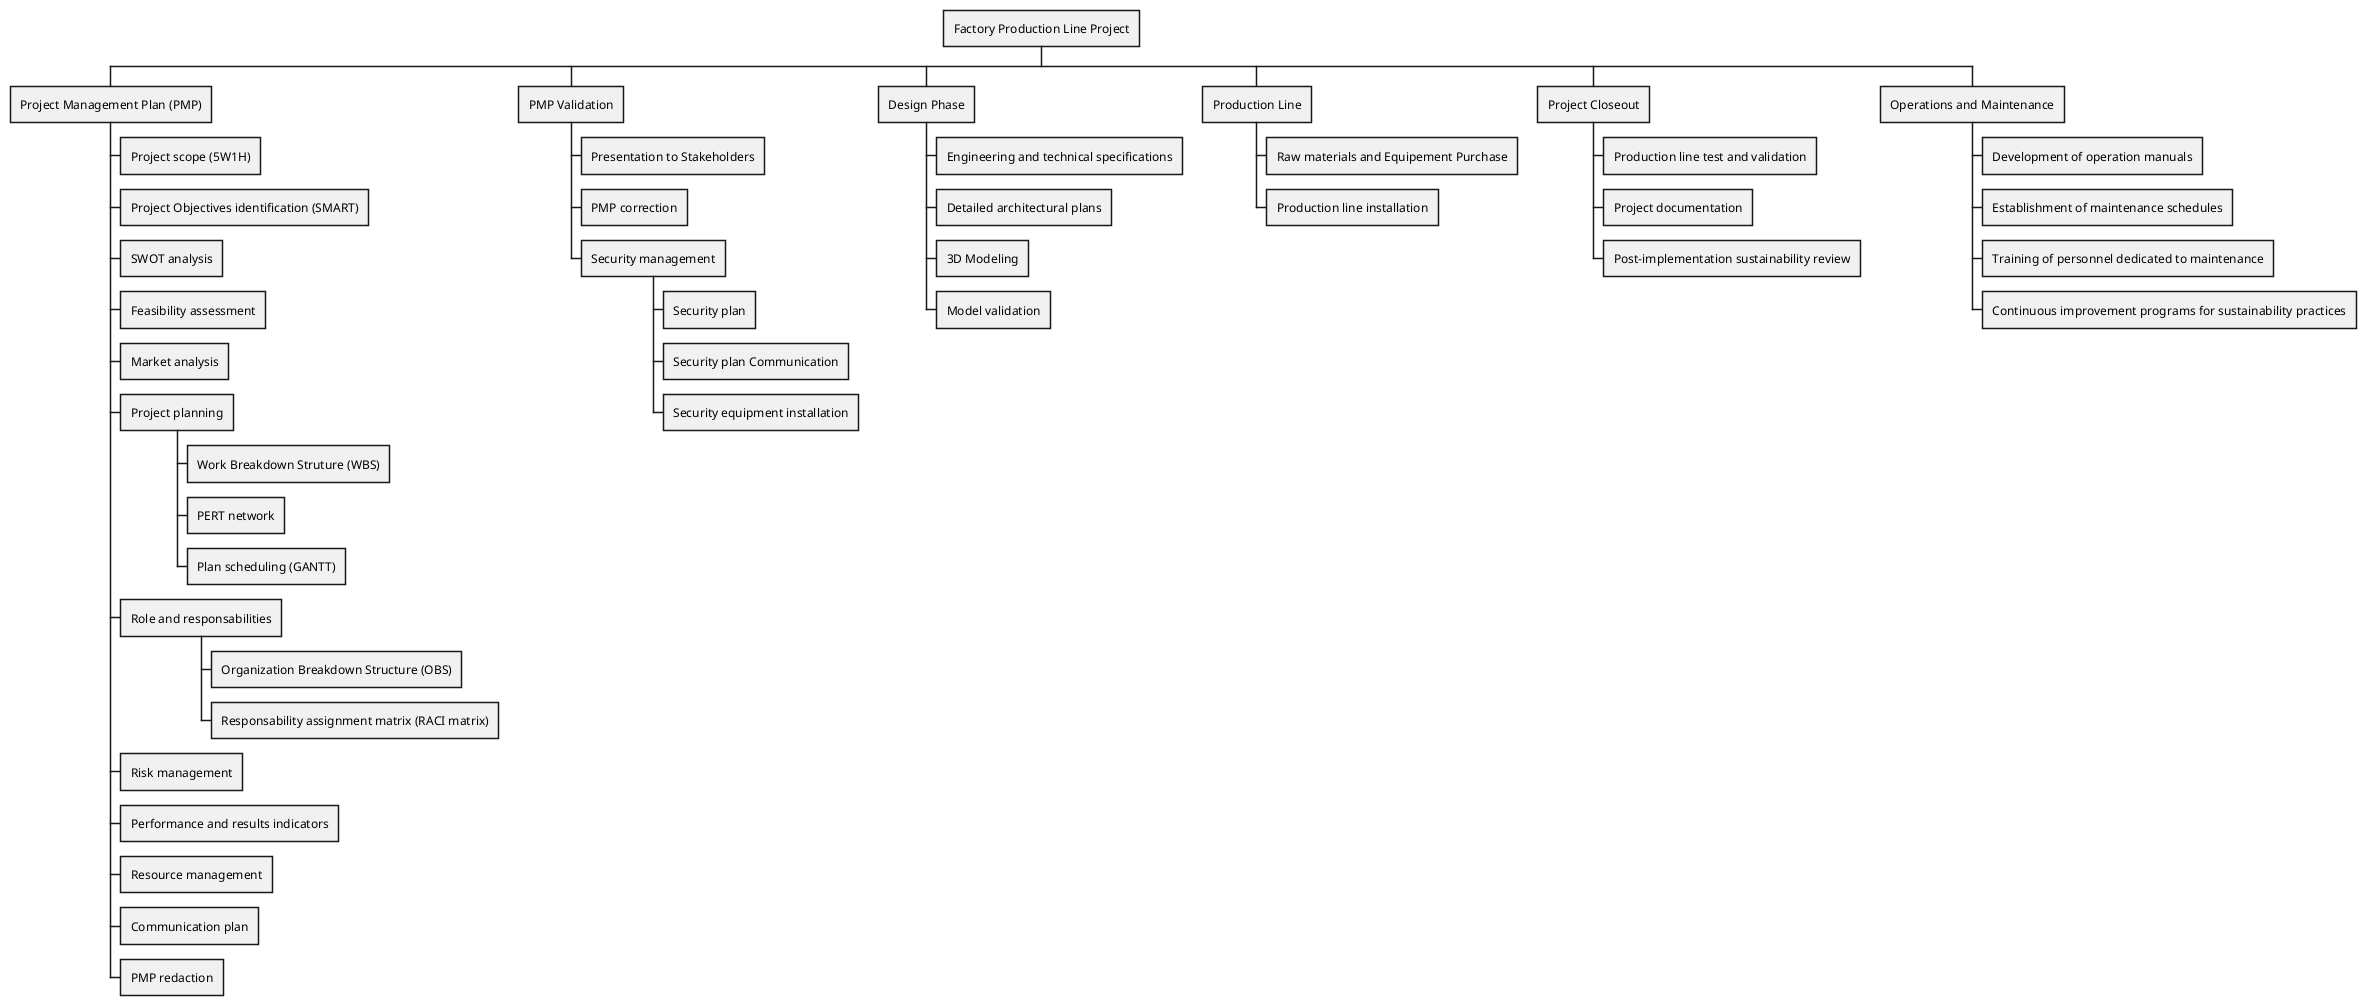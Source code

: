 @startwbs wbs
* Factory Production Line Project
** Project Management Plan (PMP)
*** Project scope (5W1H)
*** Project Objectives identification (SMART)
*** SWOT analysis
*** Feasibility assessment
*** Market analysis
*** Project planning
**** Work Breakdown Struture (WBS)
**** PERT network
**** Plan scheduling (GANTT)
*** Role and responsabilities
**** Organization Breakdown Structure (OBS)
**** Responsability assignment matrix (RACI matrix)
*** Risk management
*** Performance and results indicators
*** Resource management
*** Communication plan
*** PMP redaction

** PMP Validation
*** Presentation to Stakeholders
*** PMP correction

*** Security management
**** Security plan
**** Security plan Communication
**** Security equipment installation

** Design Phase
*** Engineering and technical specifications
*** Detailed architectural plans
*** 3D Modeling
*** Model validation

** Production Line
*** Raw materials and Equipement Purchase
*** Production line installation

** Project Closeout
*** Production line test and validation
*** Project documentation
*** Post-implementation sustainability review

** Operations and Maintenance
*** Development of operation manuals
*** Establishment of maintenance schedules
*** Training of personnel dedicated to maintenance
*** Continuous improvement programs for sustainability practices
@endwbs